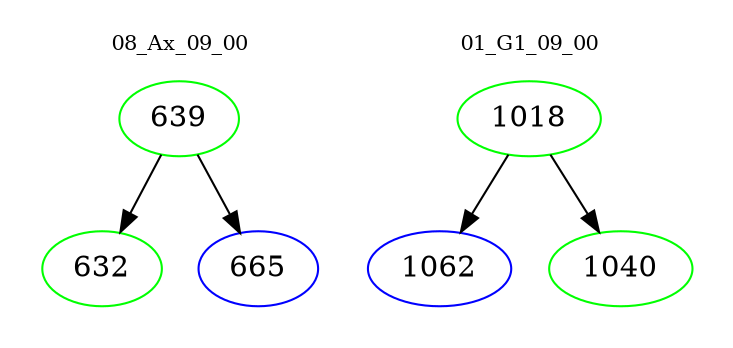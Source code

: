 digraph{
subgraph cluster_0 {
color = white
label = "08_Ax_09_00";
fontsize=10;
T0_639 [label="639", color="green"]
T0_639 -> T0_632 [color="black"]
T0_632 [label="632", color="green"]
T0_639 -> T0_665 [color="black"]
T0_665 [label="665", color="blue"]
}
subgraph cluster_1 {
color = white
label = "01_G1_09_00";
fontsize=10;
T1_1018 [label="1018", color="green"]
T1_1018 -> T1_1062 [color="black"]
T1_1062 [label="1062", color="blue"]
T1_1018 -> T1_1040 [color="black"]
T1_1040 [label="1040", color="green"]
}
}
